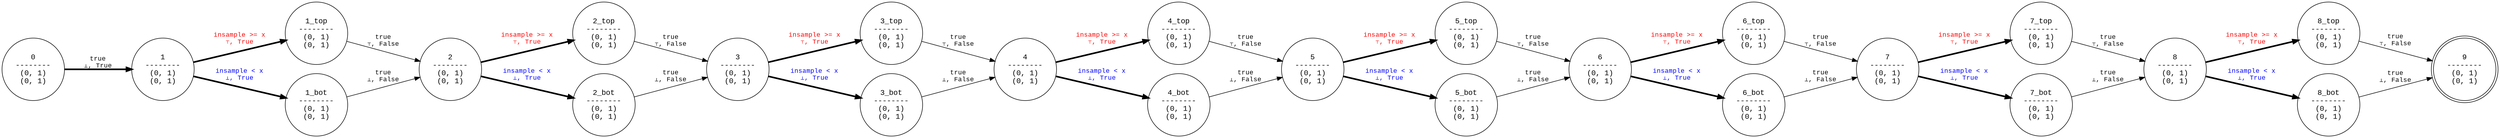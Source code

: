 // DiPA
digraph {
	graph [rankdir=LR]
	node [filled=true fontname="Courier New" fontsize=14]
	edge [fontname="Courier New" fontsize=12 minlen=2.0]
	0 [label="0
--------
(0, 1)
(0, 1)" shape=circle]
	0 -> 1 [label="true
⊥, True" color=black fontcolor=black penwidth=3.0]
	1 [label="1
--------
(0, 1)
(0, 1)" shape=circle]
	1 -> "1_top" [label="insample >= x
⊤, True" color=black fontcolor=red penwidth=3.0]
	1 -> "1_bot" [label="insample < x
⊥, True" color=black fontcolor=blue penwidth=3.0]
	2 [label="2
--------
(0, 1)
(0, 1)" shape=circle]
	2 -> "2_top" [label="insample >= x
⊤, True" color=black fontcolor=red penwidth=3.0]
	2 -> "2_bot" [label="insample < x
⊥, True" color=black fontcolor=blue penwidth=3.0]
	3 [label="3
--------
(0, 1)
(0, 1)" shape=circle]
	3 -> "3_top" [label="insample >= x
⊤, True" color=black fontcolor=red penwidth=3.0]
	3 -> "3_bot" [label="insample < x
⊥, True" color=black fontcolor=blue penwidth=3.0]
	4 [label="4
--------
(0, 1)
(0, 1)" shape=circle]
	4 -> "4_top" [label="insample >= x
⊤, True" color=black fontcolor=red penwidth=3.0]
	4 -> "4_bot" [label="insample < x
⊥, True" color=black fontcolor=blue penwidth=3.0]
	5 [label="5
--------
(0, 1)
(0, 1)" shape=circle]
	5 -> "5_top" [label="insample >= x
⊤, True" color=black fontcolor=red penwidth=3.0]
	5 -> "5_bot" [label="insample < x
⊥, True" color=black fontcolor=blue penwidth=3.0]
	6 [label="6
--------
(0, 1)
(0, 1)" shape=circle]
	6 -> "6_top" [label="insample >= x
⊤, True" color=black fontcolor=red penwidth=3.0]
	6 -> "6_bot" [label="insample < x
⊥, True" color=black fontcolor=blue penwidth=3.0]
	7 [label="7
--------
(0, 1)
(0, 1)" shape=circle]
	7 -> "7_top" [label="insample >= x
⊤, True" color=black fontcolor=red penwidth=3.0]
	7 -> "7_bot" [label="insample < x
⊥, True" color=black fontcolor=blue penwidth=3.0]
	8 [label="8
--------
(0, 1)
(0, 1)" shape=circle]
	8 -> "8_top" [label="insample >= x
⊤, True" color=black fontcolor=red penwidth=3.0]
	8 -> "8_bot" [label="insample < x
⊥, True" color=black fontcolor=blue penwidth=3.0]
	9 [label="9
--------
(0, 1)
(0, 1)" shape=doublecircle]
	"1_top" [label="1_top
--------
(0, 1)
(0, 1)" shape=circle]
	"1_top" -> 2 [label="true
⊤, False" color=black fontcolor=black penwidth=1.0]
	"1_bot" [label="1_bot
--------
(0, 1)
(0, 1)" shape=circle]
	"1_bot" -> 2 [label="true
⊥, False" color=black fontcolor=black penwidth=1.0]
	"2_top" [label="2_top
--------
(0, 1)
(0, 1)" shape=circle]
	"2_top" -> 3 [label="true
⊤, False" color=black fontcolor=black penwidth=1.0]
	"2_bot" [label="2_bot
--------
(0, 1)
(0, 1)" shape=circle]
	"2_bot" -> 3 [label="true
⊥, False" color=black fontcolor=black penwidth=1.0]
	"3_top" [label="3_top
--------
(0, 1)
(0, 1)" shape=circle]
	"3_top" -> 4 [label="true
⊤, False" color=black fontcolor=black penwidth=1.0]
	"3_bot" [label="3_bot
--------
(0, 1)
(0, 1)" shape=circle]
	"3_bot" -> 4 [label="true
⊥, False" color=black fontcolor=black penwidth=1.0]
	"4_top" [label="4_top
--------
(0, 1)
(0, 1)" shape=circle]
	"4_top" -> 5 [label="true
⊤, False" color=black fontcolor=black penwidth=1.0]
	"4_bot" [label="4_bot
--------
(0, 1)
(0, 1)" shape=circle]
	"4_bot" -> 5 [label="true
⊥, False" color=black fontcolor=black penwidth=1.0]
	"5_top" [label="5_top
--------
(0, 1)
(0, 1)" shape=circle]
	"5_top" -> 6 [label="true
⊤, False" color=black fontcolor=black penwidth=1.0]
	"5_bot" [label="5_bot
--------
(0, 1)
(0, 1)" shape=circle]
	"5_bot" -> 6 [label="true
⊥, False" color=black fontcolor=black penwidth=1.0]
	"6_top" [label="6_top
--------
(0, 1)
(0, 1)" shape=circle]
	"6_top" -> 7 [label="true
⊤, False" color=black fontcolor=black penwidth=1.0]
	"6_bot" [label="6_bot
--------
(0, 1)
(0, 1)" shape=circle]
	"6_bot" -> 7 [label="true
⊥, False" color=black fontcolor=black penwidth=1.0]
	"7_top" [label="7_top
--------
(0, 1)
(0, 1)" shape=circle]
	"7_top" -> 8 [label="true
⊤, False" color=black fontcolor=black penwidth=1.0]
	"7_bot" [label="7_bot
--------
(0, 1)
(0, 1)" shape=circle]
	"7_bot" -> 8 [label="true
⊥, False" color=black fontcolor=black penwidth=1.0]
	"8_top" [label="8_top
--------
(0, 1)
(0, 1)" shape=circle]
	"8_top" -> 9 [label="true
⊤, False" color=black fontcolor=black penwidth=1.0]
	"8_bot" [label="8_bot
--------
(0, 1)
(0, 1)" shape=circle]
	"8_bot" -> 9 [label="true
⊥, False" color=black fontcolor=black penwidth=1.0]
}
